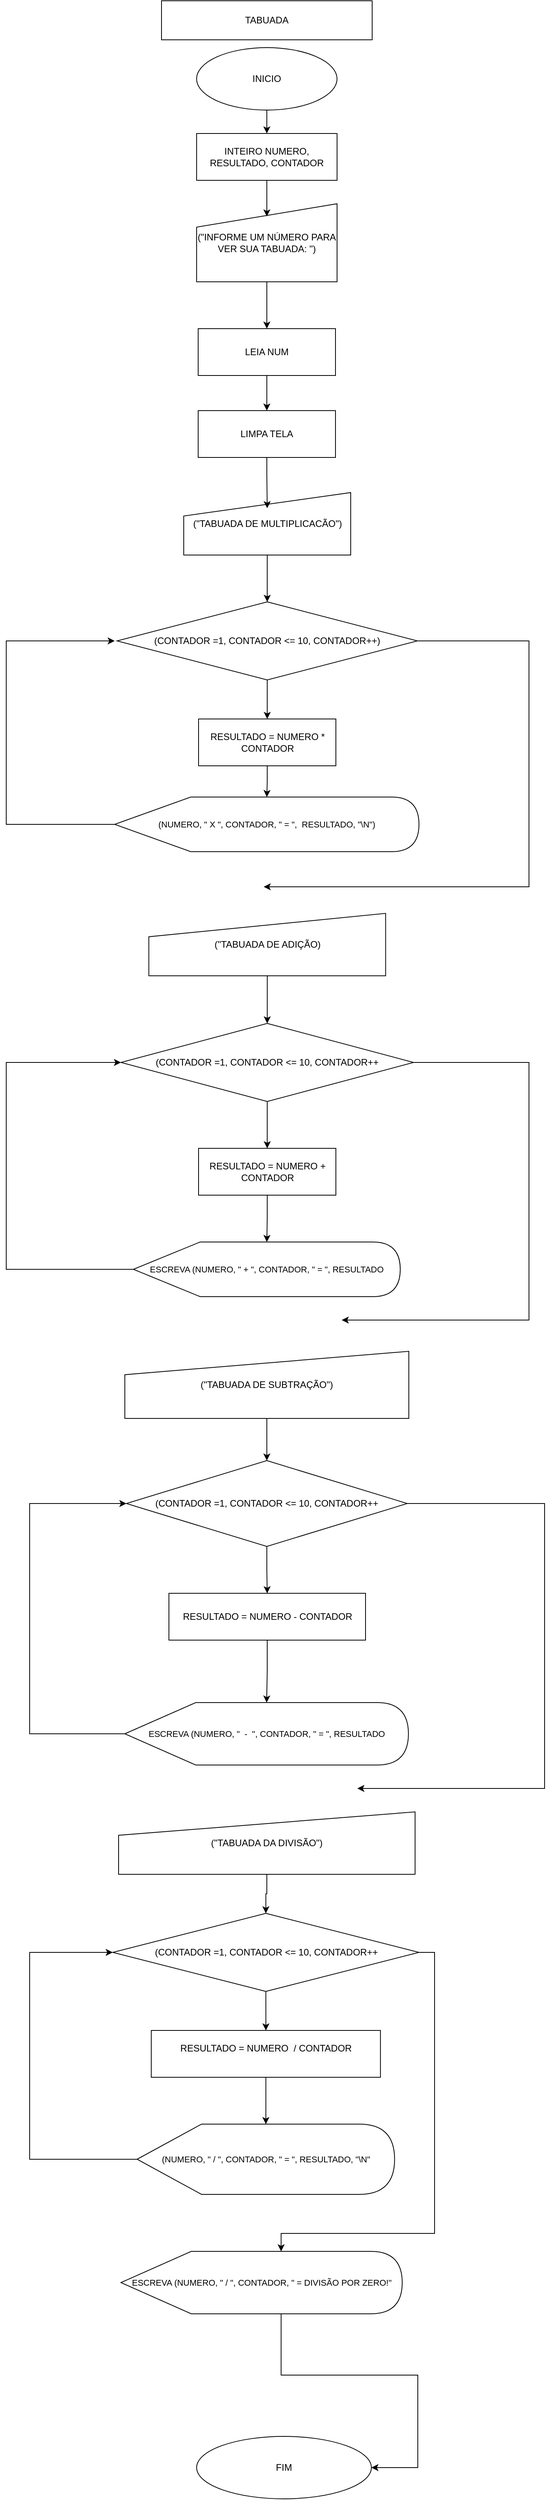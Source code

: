 <mxfile version="24.7.14">
  <diagram name="Página-1" id="e96ZXy56uuHLu2xkgnJe">
    <mxGraphModel dx="1426" dy="749" grid="1" gridSize="10" guides="1" tooltips="1" connect="1" arrows="1" fold="1" page="1" pageScale="1" pageWidth="827" pageHeight="1169" math="0" shadow="0">
      <root>
        <mxCell id="0" />
        <mxCell id="1" parent="0" />
        <mxCell id="FM7CL1xY4V9U8OYrNsVD-1" value="TABUADA" style="rounded=0;whiteSpace=wrap;html=1;" parent="1" vertex="1">
          <mxGeometry x="279" width="270" height="50" as="geometry" />
        </mxCell>
        <mxCell id="FM7CL1xY4V9U8OYrNsVD-21" style="edgeStyle=orthogonalEdgeStyle;rounded=0;orthogonalLoop=1;jettySize=auto;html=1;exitX=0.5;exitY=1;exitDx=0;exitDy=0;entryX=0.5;entryY=0;entryDx=0;entryDy=0;" parent="1" source="FM7CL1xY4V9U8OYrNsVD-2" target="FM7CL1xY4V9U8OYrNsVD-3" edge="1">
          <mxGeometry relative="1" as="geometry" />
        </mxCell>
        <mxCell id="FM7CL1xY4V9U8OYrNsVD-2" value="INICIO" style="ellipse;whiteSpace=wrap;html=1;" parent="1" vertex="1">
          <mxGeometry x="324" y="60" width="180" height="80" as="geometry" />
        </mxCell>
        <mxCell id="FM7CL1xY4V9U8OYrNsVD-3" value="INTEIRO NUMERO, RESULTADO, CONTADOR" style="rounded=0;whiteSpace=wrap;html=1;" parent="1" vertex="1">
          <mxGeometry x="324" y="170" width="180" height="60" as="geometry" />
        </mxCell>
        <mxCell id="HzNkHr0SK3gTeDUPaL9f-2" value="" style="edgeStyle=orthogonalEdgeStyle;rounded=0;orthogonalLoop=1;jettySize=auto;html=1;" parent="1" source="FM7CL1xY4V9U8OYrNsVD-4" target="kIY3HxUJdaBQ4Pe8dxOL-1" edge="1">
          <mxGeometry relative="1" as="geometry" />
        </mxCell>
        <mxCell id="FM7CL1xY4V9U8OYrNsVD-4" value="(&quot;INFORME UM NÚMERO PARA VER SUA TABUADA: &quot;)" style="shape=manualInput;whiteSpace=wrap;html=1;" parent="1" vertex="1">
          <mxGeometry x="324" y="260" width="180" height="100" as="geometry" />
        </mxCell>
        <mxCell id="FM7CL1xY4V9U8OYrNsVD-34" style="edgeStyle=orthogonalEdgeStyle;rounded=0;orthogonalLoop=1;jettySize=auto;html=1;exitX=0;exitY=0;exitDx=100;exitDy=60;exitPerimeter=0;entryX=0.5;entryY=0;entryDx=0;entryDy=0;" parent="1" edge="1">
          <mxGeometry relative="1" as="geometry">
            <mxPoint x="420" y="1010" as="sourcePoint" />
          </mxGeometry>
        </mxCell>
        <mxCell id="FM7CL1xY4V9U8OYrNsVD-23" style="edgeStyle=orthogonalEdgeStyle;rounded=0;orthogonalLoop=1;jettySize=auto;html=1;exitX=0.5;exitY=1;exitDx=0;exitDy=0;entryX=0.5;entryY=0.163;entryDx=0;entryDy=0;entryPerimeter=0;" parent="1" source="FM7CL1xY4V9U8OYrNsVD-3" target="FM7CL1xY4V9U8OYrNsVD-4" edge="1">
          <mxGeometry relative="1" as="geometry" />
        </mxCell>
        <mxCell id="FM7CL1xY4V9U8OYrNsVD-26" style="edgeStyle=orthogonalEdgeStyle;rounded=0;orthogonalLoop=1;jettySize=auto;html=1;exitX=0.5;exitY=1;exitDx=0;exitDy=0;entryX=0;entryY=0;entryDx=100;entryDy=0;entryPerimeter=0;" parent="1" edge="1">
          <mxGeometry relative="1" as="geometry">
            <mxPoint x="414" y="520" as="sourcePoint" />
          </mxGeometry>
        </mxCell>
        <mxCell id="FM7CL1xY4V9U8OYrNsVD-31" style="edgeStyle=orthogonalEdgeStyle;rounded=0;orthogonalLoop=1;jettySize=auto;html=1;exitX=0;exitY=0;exitDx=100;exitDy=60;exitPerimeter=0;entryX=0.55;entryY=-0.05;entryDx=0;entryDy=0;entryPerimeter=0;" parent="1" edge="1">
          <mxGeometry relative="1" as="geometry">
            <mxPoint x="422" y="720" as="sourcePoint" />
          </mxGeometry>
        </mxCell>
        <mxCell id="FM7CL1xY4V9U8OYrNsVD-32" style="edgeStyle=orthogonalEdgeStyle;rounded=0;orthogonalLoop=1;jettySize=auto;html=1;exitX=0.5;exitY=1;exitDx=0;exitDy=0;entryX=0.511;entryY=-0.017;entryDx=0;entryDy=0;entryPerimeter=0;" parent="1" edge="1">
          <mxGeometry relative="1" as="geometry">
            <mxPoint x="414" y="820" as="sourcePoint" />
          </mxGeometry>
        </mxCell>
        <mxCell id="FM7CL1xY4V9U8OYrNsVD-36" style="edgeStyle=orthogonalEdgeStyle;rounded=0;orthogonalLoop=1;jettySize=auto;html=1;exitX=0;exitY=0;exitDx=100;exitDy=60;exitPerimeter=0;entryX=0;entryY=0;entryDx=100;entryDy=0;entryPerimeter=0;" parent="1" edge="1">
          <mxGeometry relative="1" as="geometry">
            <mxPoint x="422" y="910" as="sourcePoint" />
          </mxGeometry>
        </mxCell>
        <mxCell id="FM7CL1xY4V9U8OYrNsVD-37" style="edgeStyle=orthogonalEdgeStyle;rounded=0;orthogonalLoop=1;jettySize=auto;html=1;exitX=0.5;exitY=1;exitDx=0;exitDy=0;entryX=0;entryY=0;entryDx=100;entryDy=0;entryPerimeter=0;" parent="1" edge="1">
          <mxGeometry relative="1" as="geometry">
            <mxPoint x="416" y="1100" as="sourcePoint" />
          </mxGeometry>
        </mxCell>
        <mxCell id="FM7CL1xY4V9U8OYrNsVD-38" style="edgeStyle=orthogonalEdgeStyle;rounded=0;orthogonalLoop=1;jettySize=auto;html=1;exitX=0;exitY=0;exitDx=100;exitDy=60;exitPerimeter=0;entryX=0;entryY=0;entryDx=100;entryDy=0;entryPerimeter=0;" parent="1" edge="1">
          <mxGeometry relative="1" as="geometry">
            <mxPoint x="420" y="1200" as="sourcePoint" />
          </mxGeometry>
        </mxCell>
        <mxCell id="kIY3HxUJdaBQ4Pe8dxOL-50" value="" style="edgeStyle=orthogonalEdgeStyle;rounded=0;orthogonalLoop=1;jettySize=auto;html=1;" parent="1" source="kIY3HxUJdaBQ4Pe8dxOL-1" target="kIY3HxUJdaBQ4Pe8dxOL-24" edge="1">
          <mxGeometry relative="1" as="geometry" />
        </mxCell>
        <mxCell id="kIY3HxUJdaBQ4Pe8dxOL-1" value="LEIA NUM" style="rounded=0;whiteSpace=wrap;html=1;" parent="1" vertex="1">
          <mxGeometry x="326" y="420" width="176" height="60" as="geometry" />
        </mxCell>
        <mxCell id="HzNkHr0SK3gTeDUPaL9f-4" value="" style="edgeStyle=orthogonalEdgeStyle;rounded=0;orthogonalLoop=1;jettySize=auto;html=1;" parent="1" source="kIY3HxUJdaBQ4Pe8dxOL-3" target="kIY3HxUJdaBQ4Pe8dxOL-4" edge="1">
          <mxGeometry relative="1" as="geometry" />
        </mxCell>
        <mxCell id="GgLzvi7CSovLvdMd1KEH-5" style="edgeStyle=orthogonalEdgeStyle;rounded=0;orthogonalLoop=1;jettySize=auto;html=1;exitX=1;exitY=0.5;exitDx=0;exitDy=0;" edge="1" parent="1" source="kIY3HxUJdaBQ4Pe8dxOL-3">
          <mxGeometry relative="1" as="geometry">
            <mxPoint x="410" y="1135" as="targetPoint" />
            <Array as="points">
              <mxPoint x="750" y="820" />
              <mxPoint x="750" y="1135" />
              <mxPoint x="411" y="1135" />
            </Array>
          </mxGeometry>
        </mxCell>
        <mxCell id="kIY3HxUJdaBQ4Pe8dxOL-3" value="(CONTADOR =1, CONTADOR &amp;lt;= 10, CONTADOR++)" style="rhombus;whiteSpace=wrap;html=1;" parent="1" vertex="1">
          <mxGeometry x="222" y="770" width="385" height="100" as="geometry" />
        </mxCell>
        <mxCell id="HzNkHr0SK3gTeDUPaL9f-5" value="" style="edgeStyle=orthogonalEdgeStyle;rounded=0;orthogonalLoop=1;jettySize=auto;html=1;" parent="1" source="kIY3HxUJdaBQ4Pe8dxOL-4" target="kIY3HxUJdaBQ4Pe8dxOL-6" edge="1">
          <mxGeometry relative="1" as="geometry" />
        </mxCell>
        <mxCell id="kIY3HxUJdaBQ4Pe8dxOL-4" value="RESULTADO = NUMERO * CONTADOR" style="rounded=0;whiteSpace=wrap;html=1;" parent="1" vertex="1">
          <mxGeometry x="326.5" y="920" width="176" height="60" as="geometry" />
        </mxCell>
        <mxCell id="GgLzvi7CSovLvdMd1KEH-6" style="edgeStyle=orthogonalEdgeStyle;rounded=0;orthogonalLoop=1;jettySize=auto;html=1;exitX=0;exitY=0.5;exitDx=0;exitDy=0;exitPerimeter=0;" edge="1" parent="1" source="kIY3HxUJdaBQ4Pe8dxOL-6">
          <mxGeometry relative="1" as="geometry">
            <mxPoint x="219" y="820" as="targetPoint" />
            <Array as="points">
              <mxPoint x="80" y="1055" />
              <mxPoint x="80" y="820" />
            </Array>
          </mxGeometry>
        </mxCell>
        <mxCell id="kIY3HxUJdaBQ4Pe8dxOL-6" value="(NUMERO, &quot; X &quot;, CONTADOR, &quot; = &quot;,&amp;nbsp; RESULTADO, &quot;\N&quot;)" style="shape=display;whiteSpace=wrap;html=1;fontSize=11;" parent="1" vertex="1">
          <mxGeometry x="219" y="1020" width="390" height="70" as="geometry" />
        </mxCell>
        <mxCell id="HzNkHr0SK3gTeDUPaL9f-8" value="" style="edgeStyle=orthogonalEdgeStyle;rounded=0;orthogonalLoop=1;jettySize=auto;html=1;" parent="1" source="kIY3HxUJdaBQ4Pe8dxOL-16" target="kIY3HxUJdaBQ4Pe8dxOL-17" edge="1">
          <mxGeometry relative="1" as="geometry" />
        </mxCell>
        <mxCell id="GgLzvi7CSovLvdMd1KEH-8" style="edgeStyle=orthogonalEdgeStyle;rounded=0;orthogonalLoop=1;jettySize=auto;html=1;exitX=1;exitY=0.5;exitDx=0;exitDy=0;" edge="1" parent="1" source="kIY3HxUJdaBQ4Pe8dxOL-16">
          <mxGeometry relative="1" as="geometry">
            <mxPoint x="510" y="1690" as="targetPoint" />
            <Array as="points">
              <mxPoint x="750" y="1360" />
              <mxPoint x="750" y="1690" />
              <mxPoint x="540" y="1690" />
            </Array>
          </mxGeometry>
        </mxCell>
        <mxCell id="kIY3HxUJdaBQ4Pe8dxOL-16" value="(CONTADOR =1, CONTADOR &amp;lt;= 10, CONTADOR++" style="rhombus;whiteSpace=wrap;html=1;" parent="1" vertex="1">
          <mxGeometry x="227" y="1310" width="375" height="100" as="geometry" />
        </mxCell>
        <mxCell id="GgLzvi7CSovLvdMd1KEH-14" value="" style="edgeStyle=orthogonalEdgeStyle;rounded=0;orthogonalLoop=1;jettySize=auto;html=1;" edge="1" parent="1" source="kIY3HxUJdaBQ4Pe8dxOL-17" target="kIY3HxUJdaBQ4Pe8dxOL-18">
          <mxGeometry relative="1" as="geometry" />
        </mxCell>
        <mxCell id="kIY3HxUJdaBQ4Pe8dxOL-17" value="RESULTADO = NUMERO + CONTADOR" style="rounded=0;whiteSpace=wrap;html=1;" parent="1" vertex="1">
          <mxGeometry x="326.5" y="1470" width="176" height="60" as="geometry" />
        </mxCell>
        <mxCell id="GgLzvi7CSovLvdMd1KEH-9" style="edgeStyle=orthogonalEdgeStyle;rounded=0;orthogonalLoop=1;jettySize=auto;html=1;exitX=0;exitY=0.5;exitDx=0;exitDy=0;exitPerimeter=0;entryX=0;entryY=0.5;entryDx=0;entryDy=0;" edge="1" parent="1" source="kIY3HxUJdaBQ4Pe8dxOL-18" target="kIY3HxUJdaBQ4Pe8dxOL-16">
          <mxGeometry relative="1" as="geometry">
            <Array as="points">
              <mxPoint x="80" y="1625" />
              <mxPoint x="80" y="1360" />
            </Array>
          </mxGeometry>
        </mxCell>
        <mxCell id="kIY3HxUJdaBQ4Pe8dxOL-18" value="ESCREVA (NUMERO, &quot; + &quot;, CONTADOR, &quot; = &quot;, RESULTADO" style="shape=display;whiteSpace=wrap;html=1;fontSize=11;" parent="1" vertex="1">
          <mxGeometry x="243" y="1590" width="342" height="70" as="geometry" />
        </mxCell>
        <mxCell id="GgLzvi7CSovLvdMd1KEH-12" value="" style="edgeStyle=orthogonalEdgeStyle;rounded=0;orthogonalLoop=1;jettySize=auto;html=1;" edge="1" parent="1" source="kIY3HxUJdaBQ4Pe8dxOL-20" target="kIY3HxUJdaBQ4Pe8dxOL-21">
          <mxGeometry relative="1" as="geometry" />
        </mxCell>
        <mxCell id="GgLzvi7CSovLvdMd1KEH-15" style="edgeStyle=orthogonalEdgeStyle;rounded=0;orthogonalLoop=1;jettySize=auto;html=1;exitX=1;exitY=0.5;exitDx=0;exitDy=0;" edge="1" parent="1" source="kIY3HxUJdaBQ4Pe8dxOL-20">
          <mxGeometry relative="1" as="geometry">
            <mxPoint x="530" y="2290" as="targetPoint" />
            <Array as="points">
              <mxPoint x="770" y="1925" />
              <mxPoint x="770" y="2290" />
              <mxPoint x="540" y="2290" />
            </Array>
          </mxGeometry>
        </mxCell>
        <mxCell id="kIY3HxUJdaBQ4Pe8dxOL-20" value="(CONTADOR =1, CONTADOR &amp;lt;= 10, CONTADOR++" style="rhombus;whiteSpace=wrap;html=1;" parent="1" vertex="1">
          <mxGeometry x="234" y="1870" width="360" height="110" as="geometry" />
        </mxCell>
        <mxCell id="kIY3HxUJdaBQ4Pe8dxOL-54" value="" style="edgeStyle=orthogonalEdgeStyle;rounded=0;orthogonalLoop=1;jettySize=auto;html=1;" parent="1" source="kIY3HxUJdaBQ4Pe8dxOL-21" target="kIY3HxUJdaBQ4Pe8dxOL-22" edge="1">
          <mxGeometry relative="1" as="geometry" />
        </mxCell>
        <mxCell id="kIY3HxUJdaBQ4Pe8dxOL-21" value="RESULTADO = NUMERO - CONTADOR" style="rounded=0;whiteSpace=wrap;html=1;" parent="1" vertex="1">
          <mxGeometry x="288.5" y="2040" width="252" height="60" as="geometry" />
        </mxCell>
        <mxCell id="GgLzvi7CSovLvdMd1KEH-16" style="edgeStyle=orthogonalEdgeStyle;rounded=0;orthogonalLoop=1;jettySize=auto;html=1;exitX=0;exitY=0.5;exitDx=0;exitDy=0;exitPerimeter=0;entryX=0;entryY=0.5;entryDx=0;entryDy=0;" edge="1" parent="1" source="kIY3HxUJdaBQ4Pe8dxOL-22" target="kIY3HxUJdaBQ4Pe8dxOL-20">
          <mxGeometry relative="1" as="geometry">
            <mxPoint x="232" y="1940" as="targetPoint" />
            <Array as="points">
              <mxPoint x="110" y="2220" />
              <mxPoint x="110" y="1925" />
            </Array>
          </mxGeometry>
        </mxCell>
        <mxCell id="kIY3HxUJdaBQ4Pe8dxOL-22" value="ESCREVA (NUMERO, &quot;&amp;nbsp; -&amp;nbsp; &quot;, CONTADOR, &quot; = &quot;, RESULTADO" style="shape=display;whiteSpace=wrap;html=1;fontSize=11;" parent="1" vertex="1">
          <mxGeometry x="232" y="2180" width="363.5" height="80" as="geometry" />
        </mxCell>
        <mxCell id="kIY3HxUJdaBQ4Pe8dxOL-24" value="LIMPA TELA" style="rounded=0;whiteSpace=wrap;html=1;" parent="1" vertex="1">
          <mxGeometry x="326" y="525" width="176" height="60" as="geometry" />
        </mxCell>
        <mxCell id="GgLzvi7CSovLvdMd1KEH-29" value="" style="edgeStyle=orthogonalEdgeStyle;rounded=0;orthogonalLoop=1;jettySize=auto;html=1;" edge="1" parent="1" source="kIY3HxUJdaBQ4Pe8dxOL-26" target="HzNkHr0SK3gTeDUPaL9f-14">
          <mxGeometry relative="1" as="geometry" />
        </mxCell>
        <mxCell id="kIY3HxUJdaBQ4Pe8dxOL-26" value="(CONTADOR =1, CONTADOR &amp;lt;= 10, CONTADOR++" style="rhombus;whiteSpace=wrap;html=1;" parent="1" vertex="1">
          <mxGeometry x="216.5" y="2450" width="392.5" height="100" as="geometry" />
        </mxCell>
        <mxCell id="GgLzvi7CSovLvdMd1KEH-31" style="edgeStyle=orthogonalEdgeStyle;rounded=0;orthogonalLoop=1;jettySize=auto;html=1;exitX=0;exitY=0.5;exitDx=0;exitDy=0;exitPerimeter=0;entryX=0;entryY=0.5;entryDx=0;entryDy=0;" edge="1" parent="1" source="kIY3HxUJdaBQ4Pe8dxOL-28" target="kIY3HxUJdaBQ4Pe8dxOL-26">
          <mxGeometry relative="1" as="geometry">
            <Array as="points">
              <mxPoint x="110" y="2765" />
              <mxPoint x="110" y="2500" />
            </Array>
          </mxGeometry>
        </mxCell>
        <mxCell id="kIY3HxUJdaBQ4Pe8dxOL-28" value="(NUMERO, &quot; / &quot;, CONTADOR, &quot; = &quot;, RESULTADO, &quot;\N&quot;" style="shape=display;whiteSpace=wrap;html=1;fontSize=11;" parent="1" vertex="1">
          <mxGeometry x="247.75" y="2720" width="330" height="90" as="geometry" />
        </mxCell>
        <mxCell id="GgLzvi7CSovLvdMd1KEH-27" style="edgeStyle=orthogonalEdgeStyle;rounded=0;orthogonalLoop=1;jettySize=auto;html=1;exitX=0;exitY=0;exitDx=205.312;exitDy=80;exitPerimeter=0;entryX=1;entryY=0.5;entryDx=0;entryDy=0;" edge="1" parent="1" source="kIY3HxUJdaBQ4Pe8dxOL-32" target="kIY3HxUJdaBQ4Pe8dxOL-47">
          <mxGeometry relative="1" as="geometry" />
        </mxCell>
        <mxCell id="kIY3HxUJdaBQ4Pe8dxOL-32" value="ESCREVA (NUMERO, &quot; / &quot;, CONTADOR, &quot; = DIVISÃO POR ZERO!&quot;" style="shape=display;whiteSpace=wrap;html=1;fontSize=11;" parent="1" vertex="1">
          <mxGeometry x="227" y="2883" width="360.5" height="80" as="geometry" />
        </mxCell>
        <mxCell id="kIY3HxUJdaBQ4Pe8dxOL-47" value="FIM" style="ellipse;whiteSpace=wrap;html=1;" parent="1" vertex="1">
          <mxGeometry x="324" y="3120" width="224" height="80" as="geometry" />
        </mxCell>
        <mxCell id="GgLzvi7CSovLvdMd1KEH-30" value="" style="edgeStyle=orthogonalEdgeStyle;rounded=0;orthogonalLoop=1;jettySize=auto;html=1;" edge="1" parent="1" source="HzNkHr0SK3gTeDUPaL9f-14" target="kIY3HxUJdaBQ4Pe8dxOL-28">
          <mxGeometry relative="1" as="geometry" />
        </mxCell>
        <mxCell id="HzNkHr0SK3gTeDUPaL9f-14" value="&#xa;&lt;span style=&quot;color: rgb(0, 0, 0); font-family: Helvetica; font-size: 12px; font-style: normal; font-variant-ligatures: normal; font-variant-caps: normal; font-weight: 400; letter-spacing: normal; orphans: 2; text-align: center; text-indent: 0px; text-transform: none; widows: 2; word-spacing: 0px; -webkit-text-stroke-width: 0px; white-space: normal; background-color: rgb(251, 251, 251); text-decoration-thickness: initial; text-decoration-style: initial; text-decoration-color: initial; display: inline !important; float: none;&quot;&gt;RESULTADO = NUMERO&amp;nbsp; / CONTADOR&lt;/span&gt;&#xa;&#xa;" style="whiteSpace=wrap;html=1;" parent="1" vertex="1">
          <mxGeometry x="265.88" y="2600" width="293.75" height="60" as="geometry" />
        </mxCell>
        <mxCell id="GgLzvi7CSovLvdMd1KEH-4" value="" style="edgeStyle=orthogonalEdgeStyle;rounded=0;orthogonalLoop=1;jettySize=auto;html=1;" edge="1" parent="1" source="GgLzvi7CSovLvdMd1KEH-1" target="kIY3HxUJdaBQ4Pe8dxOL-3">
          <mxGeometry relative="1" as="geometry" />
        </mxCell>
        <mxCell id="GgLzvi7CSovLvdMd1KEH-1" value="(&quot;TABUADA DE MULTIPLICACÃO&quot;)" style="shape=manualInput;whiteSpace=wrap;html=1;" vertex="1" parent="1">
          <mxGeometry x="307.5" y="630" width="214" height="80" as="geometry" />
        </mxCell>
        <mxCell id="GgLzvi7CSovLvdMd1KEH-3" style="edgeStyle=orthogonalEdgeStyle;rounded=0;orthogonalLoop=1;jettySize=auto;html=1;exitX=0.5;exitY=1;exitDx=0;exitDy=0;entryX=0.5;entryY=0.25;entryDx=0;entryDy=0;entryPerimeter=0;" edge="1" parent="1" source="kIY3HxUJdaBQ4Pe8dxOL-24" target="GgLzvi7CSovLvdMd1KEH-1">
          <mxGeometry relative="1" as="geometry" />
        </mxCell>
        <mxCell id="GgLzvi7CSovLvdMd1KEH-13" value="" style="edgeStyle=orthogonalEdgeStyle;rounded=0;orthogonalLoop=1;jettySize=auto;html=1;" edge="1" parent="1" source="GgLzvi7CSovLvdMd1KEH-7" target="kIY3HxUJdaBQ4Pe8dxOL-16">
          <mxGeometry relative="1" as="geometry" />
        </mxCell>
        <mxCell id="GgLzvi7CSovLvdMd1KEH-7" value="(&quot;TABUADA DE ADIÇÃO)" style="shape=manualInput;whiteSpace=wrap;html=1;" vertex="1" parent="1">
          <mxGeometry x="262.75" y="1169" width="303.5" height="80" as="geometry" />
        </mxCell>
        <mxCell id="GgLzvi7CSovLvdMd1KEH-11" value="" style="edgeStyle=orthogonalEdgeStyle;rounded=0;orthogonalLoop=1;jettySize=auto;html=1;" edge="1" parent="1" source="GgLzvi7CSovLvdMd1KEH-10" target="kIY3HxUJdaBQ4Pe8dxOL-20">
          <mxGeometry relative="1" as="geometry" />
        </mxCell>
        <mxCell id="GgLzvi7CSovLvdMd1KEH-10" value="(&quot;TABUADA DE SUBTRAÇÃO&quot;)" style="shape=manualInput;whiteSpace=wrap;html=1;" vertex="1" parent="1">
          <mxGeometry x="232" y="1730" width="364" height="86" as="geometry" />
        </mxCell>
        <mxCell id="GgLzvi7CSovLvdMd1KEH-20" value="" style="edgeStyle=orthogonalEdgeStyle;rounded=0;orthogonalLoop=1;jettySize=auto;html=1;" edge="1" parent="1" source="GgLzvi7CSovLvdMd1KEH-17" target="kIY3HxUJdaBQ4Pe8dxOL-26">
          <mxGeometry relative="1" as="geometry" />
        </mxCell>
        <mxCell id="GgLzvi7CSovLvdMd1KEH-17" value="(&quot;TABUADA DA DIVISÃO&quot;)" style="shape=manualInput;whiteSpace=wrap;html=1;" vertex="1" parent="1">
          <mxGeometry x="224" y="2320" width="380" height="80" as="geometry" />
        </mxCell>
        <mxCell id="GgLzvi7CSovLvdMd1KEH-25" style="edgeStyle=orthogonalEdgeStyle;rounded=0;orthogonalLoop=1;jettySize=auto;html=1;exitX=1;exitY=0.5;exitDx=0;exitDy=0;entryX=0;entryY=0;entryDx=205.312;entryDy=0;entryPerimeter=0;" edge="1" parent="1" source="kIY3HxUJdaBQ4Pe8dxOL-26" target="kIY3HxUJdaBQ4Pe8dxOL-32">
          <mxGeometry relative="1" as="geometry">
            <mxPoint x="585.75" y="2635" as="sourcePoint" />
            <Array as="points">
              <mxPoint x="629" y="2500" />
              <mxPoint x="629" y="2860" />
            </Array>
          </mxGeometry>
        </mxCell>
      </root>
    </mxGraphModel>
  </diagram>
</mxfile>
